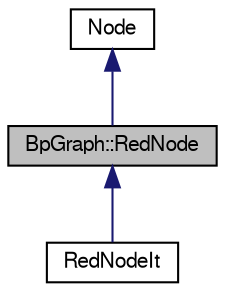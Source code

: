 digraph "BpGraph::RedNode"
{
 // LATEX_PDF_SIZE
  edge [fontname="FreeSans",fontsize="10",labelfontname="FreeSans",labelfontsize="10"];
  node [fontname="FreeSans",fontsize="10",shape=record];
  Node0 [label="BpGraph::RedNode",height=0.2,width=0.4,color="black", fillcolor="grey75", style="filled", fontcolor="black",tooltip="Class to represent red nodes."];
  Node1 -> Node0 [dir="back",color="midnightblue",fontsize="10",style="solid",fontname="FreeSans"];
  Node1 [label="Node",height=0.2,width=0.4,color="black", fillcolor="white", style="filled",URL="$a04841.html",tooltip="The node type of the graph."];
  Node0 -> Node2 [dir="back",color="midnightblue",fontsize="10",style="solid",fontname="FreeSans"];
  Node2 [label="RedNodeIt",height=0.2,width=0.4,color="black", fillcolor="white", style="filled",URL="$a04853.html",tooltip="Iterator class for the red nodes."];
}
